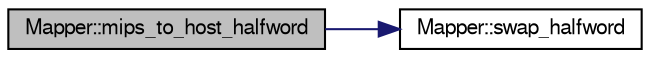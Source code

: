 digraph G
{
  edge [fontname="FreeSans",fontsize="10",labelfontname="FreeSans",labelfontsize="10"];
  node [fontname="FreeSans",fontsize="10",shape=record];
  rankdir=LR;
  Node1 [label="Mapper::mips_to_host_halfword",height=0.2,width=0.4,color="black", fillcolor="grey75", style="filled" fontcolor="black"];
  Node1 -> Node2 [color="midnightblue",fontsize="10",style="solid"];
  Node2 [label="Mapper::swap_halfword",height=0.2,width=0.4,color="black", fillcolor="white", style="filled",URL="$classMapper.html#a51a9d4d84550d699fa738fccc0e227da"];
}
